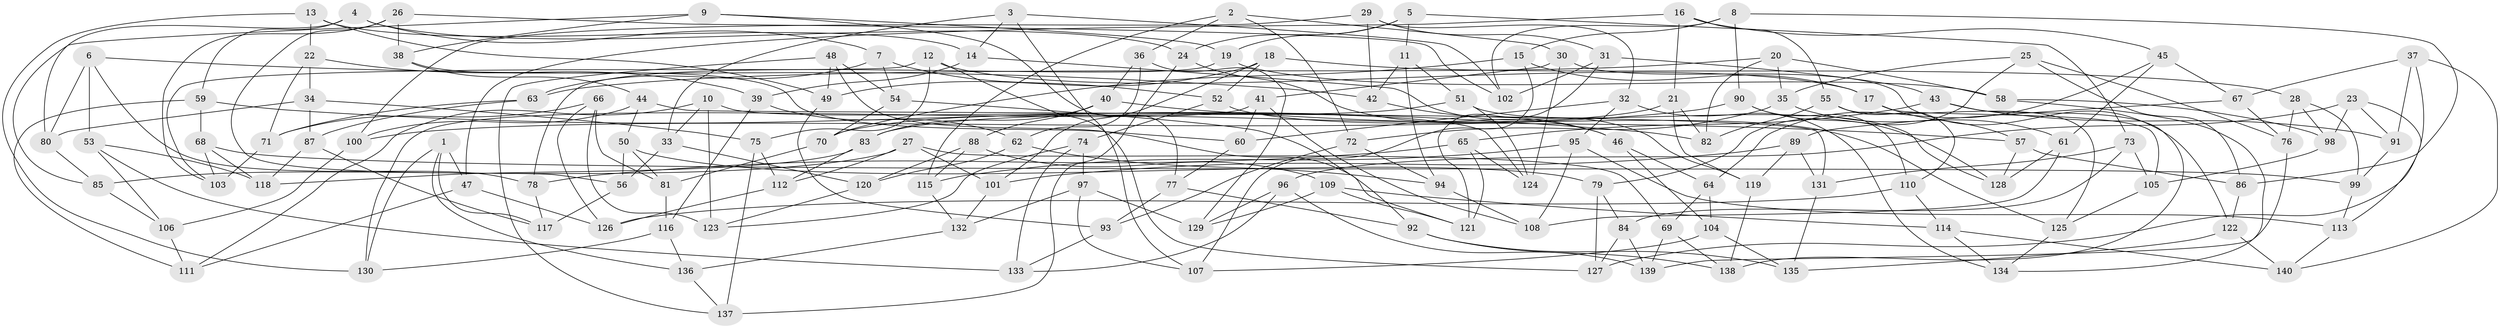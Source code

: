 // coarse degree distribution, {7: 0.01, 9: 0.06, 4: 0.88, 11: 0.01, 6: 0.01, 8: 0.01, 10: 0.02}
// Generated by graph-tools (version 1.1) at 2025/53/03/04/25 22:53:47]
// undirected, 140 vertices, 280 edges
graph export_dot {
  node [color=gray90,style=filled];
  1;
  2;
  3;
  4;
  5;
  6;
  7;
  8;
  9;
  10;
  11;
  12;
  13;
  14;
  15;
  16;
  17;
  18;
  19;
  20;
  21;
  22;
  23;
  24;
  25;
  26;
  27;
  28;
  29;
  30;
  31;
  32;
  33;
  34;
  35;
  36;
  37;
  38;
  39;
  40;
  41;
  42;
  43;
  44;
  45;
  46;
  47;
  48;
  49;
  50;
  51;
  52;
  53;
  54;
  55;
  56;
  57;
  58;
  59;
  60;
  61;
  62;
  63;
  64;
  65;
  66;
  67;
  68;
  69;
  70;
  71;
  72;
  73;
  74;
  75;
  76;
  77;
  78;
  79;
  80;
  81;
  82;
  83;
  84;
  85;
  86;
  87;
  88;
  89;
  90;
  91;
  92;
  93;
  94;
  95;
  96;
  97;
  98;
  99;
  100;
  101;
  102;
  103;
  104;
  105;
  106;
  107;
  108;
  109;
  110;
  111;
  112;
  113;
  114;
  115;
  116;
  117;
  118;
  119;
  120;
  121;
  122;
  123;
  124;
  125;
  126;
  127;
  128;
  129;
  130;
  131;
  132;
  133;
  134;
  135;
  136;
  137;
  138;
  139;
  140;
  1 -- 47;
  1 -- 117;
  1 -- 130;
  1 -- 136;
  2 -- 36;
  2 -- 72;
  2 -- 115;
  2 -- 30;
  3 -- 14;
  3 -- 102;
  3 -- 107;
  3 -- 33;
  4 -- 7;
  4 -- 24;
  4 -- 80;
  4 -- 59;
  5 -- 11;
  5 -- 24;
  5 -- 73;
  5 -- 19;
  6 -- 80;
  6 -- 42;
  6 -- 78;
  6 -- 53;
  7 -- 63;
  7 -- 52;
  7 -- 54;
  8 -- 15;
  8 -- 90;
  8 -- 102;
  8 -- 86;
  9 -- 19;
  9 -- 38;
  9 -- 85;
  9 -- 77;
  10 -- 124;
  10 -- 123;
  10 -- 111;
  10 -- 33;
  11 -- 94;
  11 -- 42;
  11 -- 51;
  12 -- 75;
  12 -- 103;
  12 -- 127;
  12 -- 17;
  13 -- 49;
  13 -- 14;
  13 -- 22;
  13 -- 130;
  14 -- 39;
  14 -- 119;
  15 -- 107;
  15 -- 70;
  15 -- 17;
  16 -- 45;
  16 -- 21;
  16 -- 47;
  16 -- 55;
  17 -- 57;
  17 -- 105;
  18 -- 28;
  18 -- 49;
  18 -- 101;
  18 -- 52;
  19 -- 78;
  19 -- 58;
  20 -- 58;
  20 -- 63;
  20 -- 35;
  20 -- 82;
  21 -- 70;
  21 -- 119;
  21 -- 82;
  22 -- 39;
  22 -- 71;
  22 -- 34;
  23 -- 91;
  23 -- 113;
  23 -- 96;
  23 -- 98;
  24 -- 46;
  24 -- 137;
  25 -- 76;
  25 -- 35;
  25 -- 86;
  25 -- 79;
  26 -- 38;
  26 -- 102;
  26 -- 56;
  26 -- 103;
  27 -- 69;
  27 -- 85;
  27 -- 112;
  27 -- 101;
  28 -- 76;
  28 -- 98;
  28 -- 99;
  29 -- 32;
  29 -- 42;
  29 -- 100;
  29 -- 31;
  30 -- 124;
  30 -- 122;
  30 -- 41;
  31 -- 121;
  31 -- 43;
  31 -- 102;
  32 -- 134;
  32 -- 60;
  32 -- 95;
  33 -- 56;
  33 -- 120;
  34 -- 75;
  34 -- 87;
  34 -- 80;
  35 -- 72;
  35 -- 61;
  36 -- 129;
  36 -- 62;
  36 -- 40;
  37 -- 67;
  37 -- 127;
  37 -- 91;
  37 -- 140;
  38 -- 60;
  38 -- 44;
  39 -- 116;
  39 -- 62;
  40 -- 83;
  40 -- 88;
  40 -- 57;
  41 -- 108;
  41 -- 60;
  41 -- 130;
  42 -- 46;
  43 -- 138;
  43 -- 65;
  43 -- 91;
  44 -- 131;
  44 -- 100;
  44 -- 50;
  45 -- 61;
  45 -- 64;
  45 -- 67;
  46 -- 64;
  46 -- 104;
  47 -- 111;
  47 -- 126;
  48 -- 121;
  48 -- 49;
  48 -- 137;
  48 -- 54;
  49 -- 93;
  50 -- 81;
  50 -- 79;
  50 -- 56;
  51 -- 124;
  51 -- 128;
  51 -- 83;
  52 -- 125;
  52 -- 74;
  53 -- 133;
  53 -- 106;
  53 -- 118;
  54 -- 92;
  54 -- 70;
  55 -- 82;
  55 -- 125;
  55 -- 110;
  56 -- 117;
  57 -- 86;
  57 -- 128;
  58 -- 98;
  58 -- 134;
  59 -- 82;
  59 -- 68;
  59 -- 111;
  60 -- 77;
  61 -- 128;
  61 -- 108;
  62 -- 94;
  62 -- 120;
  63 -- 71;
  63 -- 87;
  64 -- 104;
  64 -- 69;
  65 -- 124;
  65 -- 78;
  65 -- 121;
  66 -- 123;
  66 -- 71;
  66 -- 81;
  66 -- 126;
  67 -- 76;
  67 -- 89;
  68 -- 99;
  68 -- 118;
  68 -- 103;
  69 -- 139;
  69 -- 138;
  70 -- 81;
  71 -- 103;
  72 -- 93;
  72 -- 94;
  73 -- 105;
  73 -- 84;
  73 -- 131;
  74 -- 123;
  74 -- 133;
  74 -- 97;
  75 -- 112;
  75 -- 137;
  76 -- 139;
  77 -- 92;
  77 -- 93;
  78 -- 117;
  79 -- 84;
  79 -- 127;
  80 -- 85;
  81 -- 116;
  83 -- 118;
  83 -- 112;
  84 -- 127;
  84 -- 139;
  85 -- 106;
  86 -- 122;
  87 -- 118;
  87 -- 117;
  88 -- 120;
  88 -- 115;
  88 -- 109;
  89 -- 131;
  89 -- 101;
  89 -- 119;
  90 -- 100;
  90 -- 110;
  90 -- 128;
  91 -- 99;
  92 -- 135;
  92 -- 138;
  93 -- 133;
  94 -- 108;
  95 -- 115;
  95 -- 108;
  95 -- 113;
  96 -- 129;
  96 -- 133;
  96 -- 139;
  97 -- 107;
  97 -- 129;
  97 -- 132;
  98 -- 105;
  99 -- 113;
  100 -- 106;
  101 -- 132;
  104 -- 135;
  104 -- 107;
  105 -- 125;
  106 -- 111;
  109 -- 114;
  109 -- 129;
  109 -- 121;
  110 -- 126;
  110 -- 114;
  112 -- 126;
  113 -- 140;
  114 -- 140;
  114 -- 134;
  115 -- 132;
  116 -- 130;
  116 -- 136;
  119 -- 138;
  120 -- 123;
  122 -- 140;
  122 -- 135;
  125 -- 134;
  131 -- 135;
  132 -- 136;
  136 -- 137;
}
